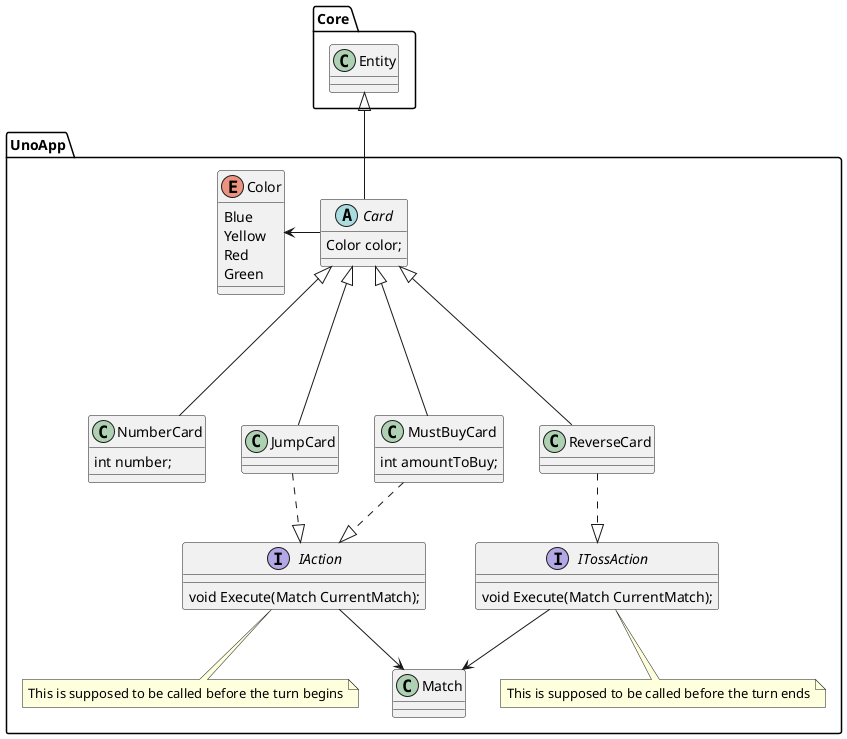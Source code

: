 @startuml
'https://plantuml.com/class-diagram

package Core{
    class Entity{
    }
}

package UnoApp{
    enum Color{
        Blue
        Yellow
        Red
        Green
    }

    abstract class Card{
        Color color;
    }

    class NumberCard{
        int number;
    }

    class MustBuyCard{
        int amountToBuy;
    }

    class ReverseCard{
    }

    class JumpCard{
    }

    Entity <|-- Card
    Color <- Card
    Card <|--- NumberCard
    Card <|--- MustBuyCard
    Card <|--- ReverseCard
    Card <|--- JumpCard

    interface IAction{
        void Execute(Match CurrentMatch);
    }

    interface ITossAction{    
        void Execute(Match CurrentMatch);
    }

    MustBuyCard ..|> IAction
    JumpCard ..|> IAction
    ReverseCard ..|> ITossAction
    
    class Match{
    }

    note bottom of ITossAction : This is supposed to be called before the turn ends
    note bottom of IAction : This is supposed to be called before the turn begins

    IAction --> Match
    ITossAction --> Match
}
@enduml